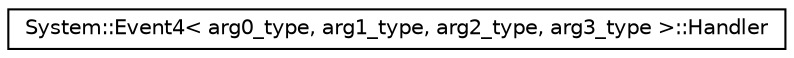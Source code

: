 digraph G
{
  edge [fontname="Helvetica",fontsize="10",labelfontname="Helvetica",labelfontsize="10"];
  node [fontname="Helvetica",fontsize="10",shape=record];
  rankdir="LR";
  Node1 [label="System::Event4\< arg0_type, arg1_type, arg2_type, arg3_type \>::Handler",height=0.2,width=0.4,color="black", fillcolor="white", style="filled",URL="$class_system_1_1_event4_1_1_handler.html"];
}
